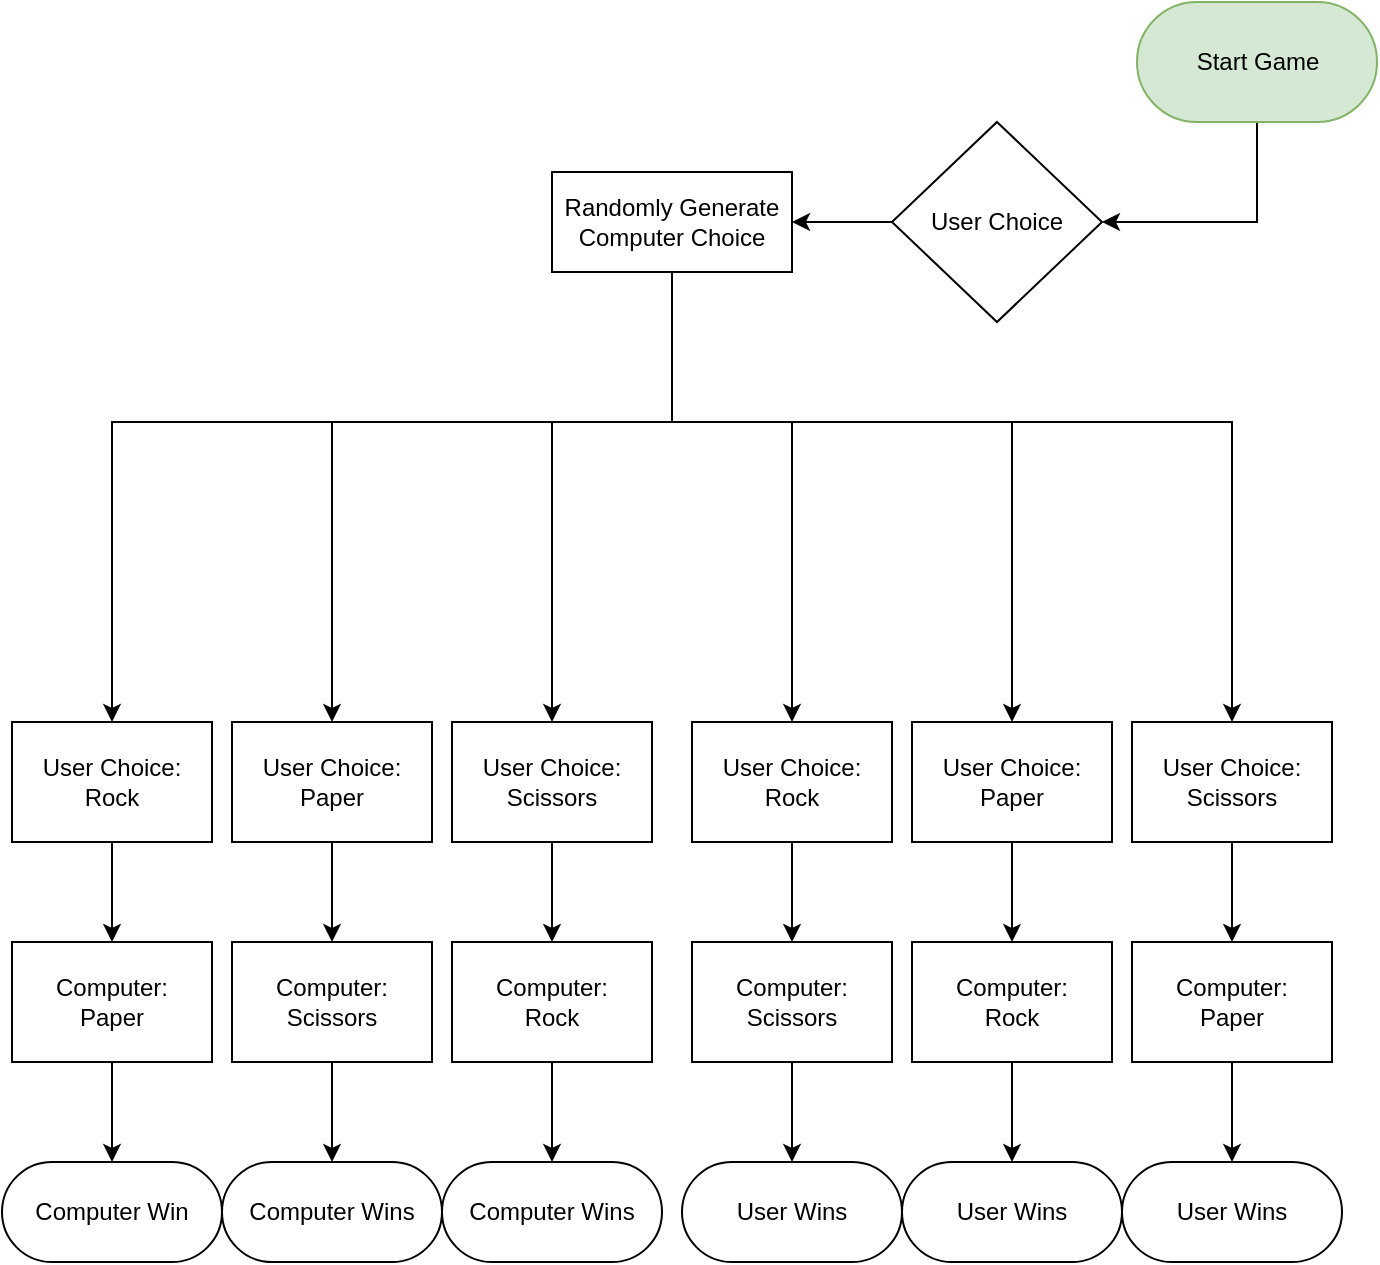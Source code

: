 <mxfile version="21.7.5" type="device">
  <diagram id="yPxyJZ8AM_hMuL3Unpa9" name="complex gitflow">
    <mxGraphModel dx="1073" dy="586" grid="1" gridSize="10" guides="1" tooltips="1" connect="1" arrows="1" fold="1" page="1" pageScale="1" pageWidth="1100" pageHeight="850" math="0" shadow="0">
      <root>
        <mxCell id="0" />
        <mxCell id="1" parent="0" />
        <mxCell id="lU1ef-nFgCerGgnsKpB3-23" style="edgeStyle=orthogonalEdgeStyle;rounded=0;orthogonalLoop=1;jettySize=auto;html=1;entryX=1;entryY=0.5;entryDx=0;entryDy=0;exitX=0.5;exitY=1;exitDx=0;exitDy=0;" edge="1" parent="1" source="ROqmm4iPbOlm8Z_BbQSg-2" target="ROqmm4iPbOlm8Z_BbQSg-7">
          <mxGeometry relative="1" as="geometry" />
        </mxCell>
        <mxCell id="ROqmm4iPbOlm8Z_BbQSg-2" value="Start Game" style="rounded=1;whiteSpace=wrap;html=1;arcSize=50;fillColor=#d5e8d4;strokeColor=#82b366;" parent="1" vertex="1">
          <mxGeometry x="572.5" y="20" width="120" height="60" as="geometry" />
        </mxCell>
        <mxCell id="lU1ef-nFgCerGgnsKpB3-24" style="edgeStyle=orthogonalEdgeStyle;rounded=0;orthogonalLoop=1;jettySize=auto;html=1;entryX=1;entryY=0.5;entryDx=0;entryDy=0;" edge="1" parent="1" source="ROqmm4iPbOlm8Z_BbQSg-7" target="ROqmm4iPbOlm8Z_BbQSg-14">
          <mxGeometry relative="1" as="geometry" />
        </mxCell>
        <mxCell id="ROqmm4iPbOlm8Z_BbQSg-7" value="User Choice" style="rhombus;whiteSpace=wrap;html=1;" parent="1" vertex="1">
          <mxGeometry x="450" y="80" width="105" height="100" as="geometry" />
        </mxCell>
        <mxCell id="lU1ef-nFgCerGgnsKpB3-11" style="edgeStyle=orthogonalEdgeStyle;rounded=0;orthogonalLoop=1;jettySize=auto;html=1;entryX=0.5;entryY=0;entryDx=0;entryDy=0;" edge="1" parent="1" source="ROqmm4iPbOlm8Z_BbQSg-11" target="lU1ef-nFgCerGgnsKpB3-8">
          <mxGeometry relative="1" as="geometry" />
        </mxCell>
        <mxCell id="ROqmm4iPbOlm8Z_BbQSg-11" value="User Choice: Rock" style="rounded=0;whiteSpace=wrap;html=1;" parent="1" vertex="1">
          <mxGeometry x="10" y="380" width="100" height="60" as="geometry" />
        </mxCell>
        <mxCell id="lU1ef-nFgCerGgnsKpB3-13" style="edgeStyle=orthogonalEdgeStyle;rounded=0;orthogonalLoop=1;jettySize=auto;html=1;entryX=0.5;entryY=0;entryDx=0;entryDy=0;" edge="1" parent="1" source="ROqmm4iPbOlm8Z_BbQSg-12" target="lU1ef-nFgCerGgnsKpB3-9">
          <mxGeometry relative="1" as="geometry">
            <mxPoint x="180" y="470" as="targetPoint" />
          </mxGeometry>
        </mxCell>
        <mxCell id="ROqmm4iPbOlm8Z_BbQSg-12" value="User Choice: Paper" style="rounded=0;whiteSpace=wrap;html=1;" parent="1" vertex="1">
          <mxGeometry x="120" y="380" width="100" height="60" as="geometry" />
        </mxCell>
        <mxCell id="lU1ef-nFgCerGgnsKpB3-14" style="edgeStyle=orthogonalEdgeStyle;rounded=0;orthogonalLoop=1;jettySize=auto;html=1;entryX=0.5;entryY=0;entryDx=0;entryDy=0;" edge="1" parent="1" source="ROqmm4iPbOlm8Z_BbQSg-13" target="lU1ef-nFgCerGgnsKpB3-10">
          <mxGeometry relative="1" as="geometry" />
        </mxCell>
        <mxCell id="ROqmm4iPbOlm8Z_BbQSg-13" value="User Choice: Scissors" style="rounded=0;whiteSpace=wrap;html=1;" parent="1" vertex="1">
          <mxGeometry x="230" y="380" width="100" height="60" as="geometry" />
        </mxCell>
        <mxCell id="lU1ef-nFgCerGgnsKpB3-25" style="edgeStyle=orthogonalEdgeStyle;rounded=0;orthogonalLoop=1;jettySize=auto;html=1;entryX=0.5;entryY=0;entryDx=0;entryDy=0;" edge="1" parent="1" source="ROqmm4iPbOlm8Z_BbQSg-14" target="ROqmm4iPbOlm8Z_BbQSg-11">
          <mxGeometry relative="1" as="geometry">
            <Array as="points">
              <mxPoint x="340" y="230" />
              <mxPoint x="60" y="230" />
            </Array>
          </mxGeometry>
        </mxCell>
        <mxCell id="ROqmm4iPbOlm8Z_BbQSg-14" value="Randomly Generate Computer Choice" style="rounded=0;whiteSpace=wrap;html=1;" parent="1" vertex="1">
          <mxGeometry x="280" y="105" width="120" height="50" as="geometry" />
        </mxCell>
        <mxCell id="lU1ef-nFgCerGgnsKpB3-15" style="edgeStyle=orthogonalEdgeStyle;rounded=0;orthogonalLoop=1;jettySize=auto;html=1;" edge="1" parent="1" source="lU1ef-nFgCerGgnsKpB3-8">
          <mxGeometry relative="1" as="geometry">
            <mxPoint x="60" y="600" as="targetPoint" />
          </mxGeometry>
        </mxCell>
        <mxCell id="lU1ef-nFgCerGgnsKpB3-8" value="Computer:&lt;br&gt;Paper" style="rounded=0;whiteSpace=wrap;html=1;" vertex="1" parent="1">
          <mxGeometry x="10" y="490" width="100" height="60" as="geometry" />
        </mxCell>
        <mxCell id="lU1ef-nFgCerGgnsKpB3-18" style="edgeStyle=orthogonalEdgeStyle;rounded=0;orthogonalLoop=1;jettySize=auto;html=1;entryX=0.5;entryY=0;entryDx=0;entryDy=0;" edge="1" parent="1" source="lU1ef-nFgCerGgnsKpB3-9" target="lU1ef-nFgCerGgnsKpB3-17">
          <mxGeometry relative="1" as="geometry" />
        </mxCell>
        <mxCell id="lU1ef-nFgCerGgnsKpB3-9" value="Computer:&lt;br&gt;Scissors" style="rounded=0;whiteSpace=wrap;html=1;" vertex="1" parent="1">
          <mxGeometry x="120" y="490" width="100" height="60" as="geometry" />
        </mxCell>
        <mxCell id="lU1ef-nFgCerGgnsKpB3-20" style="edgeStyle=orthogonalEdgeStyle;rounded=0;orthogonalLoop=1;jettySize=auto;html=1;entryX=0.5;entryY=0;entryDx=0;entryDy=0;" edge="1" parent="1" source="lU1ef-nFgCerGgnsKpB3-10" target="lU1ef-nFgCerGgnsKpB3-19">
          <mxGeometry relative="1" as="geometry" />
        </mxCell>
        <mxCell id="lU1ef-nFgCerGgnsKpB3-10" value="Computer:&lt;br&gt;Rock" style="rounded=0;whiteSpace=wrap;html=1;" vertex="1" parent="1">
          <mxGeometry x="230" y="490" width="100" height="60" as="geometry" />
        </mxCell>
        <mxCell id="lU1ef-nFgCerGgnsKpB3-16" value="Computer Win" style="rounded=1;whiteSpace=wrap;html=1;arcSize=50;" vertex="1" parent="1">
          <mxGeometry x="5" y="600" width="110" height="50" as="geometry" />
        </mxCell>
        <mxCell id="lU1ef-nFgCerGgnsKpB3-17" value="Computer Wins" style="rounded=1;whiteSpace=wrap;html=1;arcSize=50;" vertex="1" parent="1">
          <mxGeometry x="115" y="600" width="110" height="50" as="geometry" />
        </mxCell>
        <mxCell id="lU1ef-nFgCerGgnsKpB3-19" value="Computer Wins" style="rounded=1;whiteSpace=wrap;html=1;arcSize=50;" vertex="1" parent="1">
          <mxGeometry x="225" y="600" width="110" height="50" as="geometry" />
        </mxCell>
        <mxCell id="lU1ef-nFgCerGgnsKpB3-26" value="" style="endArrow=classic;html=1;rounded=0;entryX=0.5;entryY=0;entryDx=0;entryDy=0;" edge="1" parent="1" target="ROqmm4iPbOlm8Z_BbQSg-12">
          <mxGeometry width="50" height="50" relative="1" as="geometry">
            <mxPoint x="170" y="230" as="sourcePoint" />
            <mxPoint x="230" y="280" as="targetPoint" />
          </mxGeometry>
        </mxCell>
        <mxCell id="lU1ef-nFgCerGgnsKpB3-27" value="" style="endArrow=classic;html=1;rounded=0;entryX=0.5;entryY=0;entryDx=0;entryDy=0;" edge="1" parent="1" target="ROqmm4iPbOlm8Z_BbQSg-13">
          <mxGeometry width="50" height="50" relative="1" as="geometry">
            <mxPoint x="280" y="230" as="sourcePoint" />
            <mxPoint x="360" y="280" as="targetPoint" />
          </mxGeometry>
        </mxCell>
        <mxCell id="lU1ef-nFgCerGgnsKpB3-28" value="" style="endArrow=classic;html=1;rounded=0;entryX=0.5;entryY=0;entryDx=0;entryDy=0;" edge="1" parent="1" target="lU1ef-nFgCerGgnsKpB3-29">
          <mxGeometry width="50" height="50" relative="1" as="geometry">
            <mxPoint x="320" y="230" as="sourcePoint" />
            <mxPoint x="560" y="360" as="targetPoint" />
            <Array as="points">
              <mxPoint x="400" y="230" />
            </Array>
          </mxGeometry>
        </mxCell>
        <mxCell id="lU1ef-nFgCerGgnsKpB3-41" style="edgeStyle=orthogonalEdgeStyle;rounded=0;orthogonalLoop=1;jettySize=auto;html=1;entryX=0.5;entryY=0;entryDx=0;entryDy=0;" edge="1" parent="1" source="lU1ef-nFgCerGgnsKpB3-29" target="lU1ef-nFgCerGgnsKpB3-32">
          <mxGeometry relative="1" as="geometry" />
        </mxCell>
        <mxCell id="lU1ef-nFgCerGgnsKpB3-29" value="User Choice: Rock" style="rounded=0;whiteSpace=wrap;html=1;" vertex="1" parent="1">
          <mxGeometry x="350" y="380" width="100" height="60" as="geometry" />
        </mxCell>
        <mxCell id="lU1ef-nFgCerGgnsKpB3-42" style="edgeStyle=orthogonalEdgeStyle;rounded=0;orthogonalLoop=1;jettySize=auto;html=1;entryX=0.5;entryY=0;entryDx=0;entryDy=0;" edge="1" parent="1" source="lU1ef-nFgCerGgnsKpB3-30" target="lU1ef-nFgCerGgnsKpB3-33">
          <mxGeometry relative="1" as="geometry" />
        </mxCell>
        <mxCell id="lU1ef-nFgCerGgnsKpB3-30" value="User Choice:&lt;br&gt;Paper" style="rounded=0;whiteSpace=wrap;html=1;" vertex="1" parent="1">
          <mxGeometry x="460" y="380" width="100" height="60" as="geometry" />
        </mxCell>
        <mxCell id="lU1ef-nFgCerGgnsKpB3-43" style="edgeStyle=orthogonalEdgeStyle;rounded=0;orthogonalLoop=1;jettySize=auto;html=1;entryX=0.5;entryY=0;entryDx=0;entryDy=0;" edge="1" parent="1" source="lU1ef-nFgCerGgnsKpB3-31" target="lU1ef-nFgCerGgnsKpB3-34">
          <mxGeometry relative="1" as="geometry" />
        </mxCell>
        <mxCell id="lU1ef-nFgCerGgnsKpB3-31" value="User Choice:&lt;br&gt;Scissors" style="rounded=0;whiteSpace=wrap;html=1;" vertex="1" parent="1">
          <mxGeometry x="570" y="380" width="100" height="60" as="geometry" />
        </mxCell>
        <mxCell id="lU1ef-nFgCerGgnsKpB3-37" style="edgeStyle=orthogonalEdgeStyle;rounded=0;orthogonalLoop=1;jettySize=auto;html=1;entryX=0.5;entryY=0;entryDx=0;entryDy=0;" edge="1" parent="1" source="lU1ef-nFgCerGgnsKpB3-32" target="lU1ef-nFgCerGgnsKpB3-35">
          <mxGeometry relative="1" as="geometry" />
        </mxCell>
        <mxCell id="lU1ef-nFgCerGgnsKpB3-32" value="Computer:&lt;br&gt;Scissors" style="rounded=0;whiteSpace=wrap;html=1;" vertex="1" parent="1">
          <mxGeometry x="350" y="490" width="100" height="60" as="geometry" />
        </mxCell>
        <mxCell id="lU1ef-nFgCerGgnsKpB3-38" style="edgeStyle=orthogonalEdgeStyle;rounded=0;orthogonalLoop=1;jettySize=auto;html=1;entryX=0.5;entryY=0;entryDx=0;entryDy=0;" edge="1" parent="1" source="lU1ef-nFgCerGgnsKpB3-33" target="lU1ef-nFgCerGgnsKpB3-36">
          <mxGeometry relative="1" as="geometry" />
        </mxCell>
        <mxCell id="lU1ef-nFgCerGgnsKpB3-33" value="Computer:&lt;br&gt;Rock" style="rounded=0;whiteSpace=wrap;html=1;" vertex="1" parent="1">
          <mxGeometry x="460" y="490" width="100" height="60" as="geometry" />
        </mxCell>
        <mxCell id="lU1ef-nFgCerGgnsKpB3-40" style="edgeStyle=orthogonalEdgeStyle;rounded=0;orthogonalLoop=1;jettySize=auto;html=1;entryX=0.5;entryY=0;entryDx=0;entryDy=0;" edge="1" parent="1" source="lU1ef-nFgCerGgnsKpB3-34" target="lU1ef-nFgCerGgnsKpB3-39">
          <mxGeometry relative="1" as="geometry" />
        </mxCell>
        <mxCell id="lU1ef-nFgCerGgnsKpB3-34" value="Computer:&lt;br&gt;Paper" style="rounded=0;whiteSpace=wrap;html=1;" vertex="1" parent="1">
          <mxGeometry x="570" y="490" width="100" height="60" as="geometry" />
        </mxCell>
        <mxCell id="lU1ef-nFgCerGgnsKpB3-35" value="User Wins" style="rounded=1;whiteSpace=wrap;html=1;arcSize=50;" vertex="1" parent="1">
          <mxGeometry x="345" y="600" width="110" height="50" as="geometry" />
        </mxCell>
        <mxCell id="lU1ef-nFgCerGgnsKpB3-36" value="User Wins" style="rounded=1;whiteSpace=wrap;html=1;arcSize=50;" vertex="1" parent="1">
          <mxGeometry x="455" y="600" width="110" height="50" as="geometry" />
        </mxCell>
        <mxCell id="lU1ef-nFgCerGgnsKpB3-39" value="User Wins" style="rounded=1;whiteSpace=wrap;html=1;arcSize=50;" vertex="1" parent="1">
          <mxGeometry x="565" y="600" width="110" height="50" as="geometry" />
        </mxCell>
        <mxCell id="lU1ef-nFgCerGgnsKpB3-44" value="" style="endArrow=classic;html=1;rounded=0;entryX=0.5;entryY=0;entryDx=0;entryDy=0;" edge="1" parent="1" target="lU1ef-nFgCerGgnsKpB3-31">
          <mxGeometry width="50" height="50" relative="1" as="geometry">
            <mxPoint x="400" y="230" as="sourcePoint" />
            <mxPoint x="510" y="230" as="targetPoint" />
            <Array as="points">
              <mxPoint x="620" y="230" />
            </Array>
          </mxGeometry>
        </mxCell>
        <mxCell id="lU1ef-nFgCerGgnsKpB3-45" value="" style="endArrow=classic;html=1;rounded=0;entryX=0.5;entryY=0;entryDx=0;entryDy=0;" edge="1" parent="1" target="lU1ef-nFgCerGgnsKpB3-30">
          <mxGeometry width="50" height="50" relative="1" as="geometry">
            <mxPoint x="510" y="230" as="sourcePoint" />
            <mxPoint x="580" y="260" as="targetPoint" />
          </mxGeometry>
        </mxCell>
      </root>
    </mxGraphModel>
  </diagram>
</mxfile>
